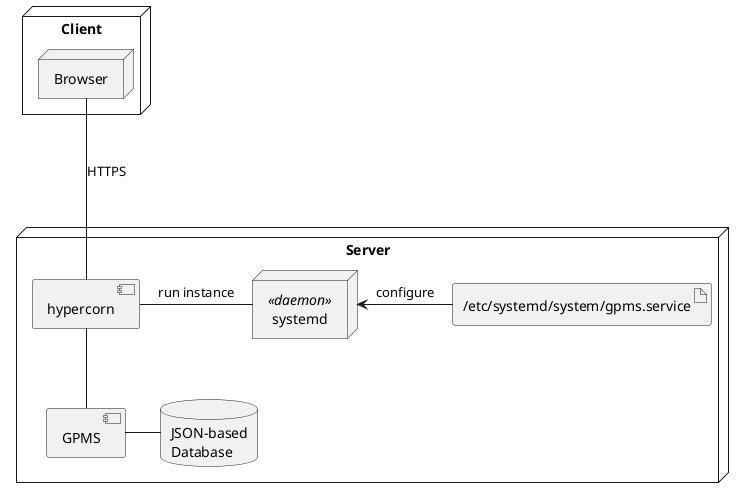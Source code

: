 @startuml
node Client {
	node Browser
}

node Server {
	database "JSON-based\nDatabase" as db
	artifact "/etc/systemd/system/gpms.service" as systemd_conf
	component GPMS as gpms
	component hypercorn
	node systemd <<daemon>>
}

Browser --- hypercorn: HTTPS
hypercorn - systemd: run instance
systemd <- systemd_conf: configure
hypercorn -- gpms
gpms - db
@enduml
